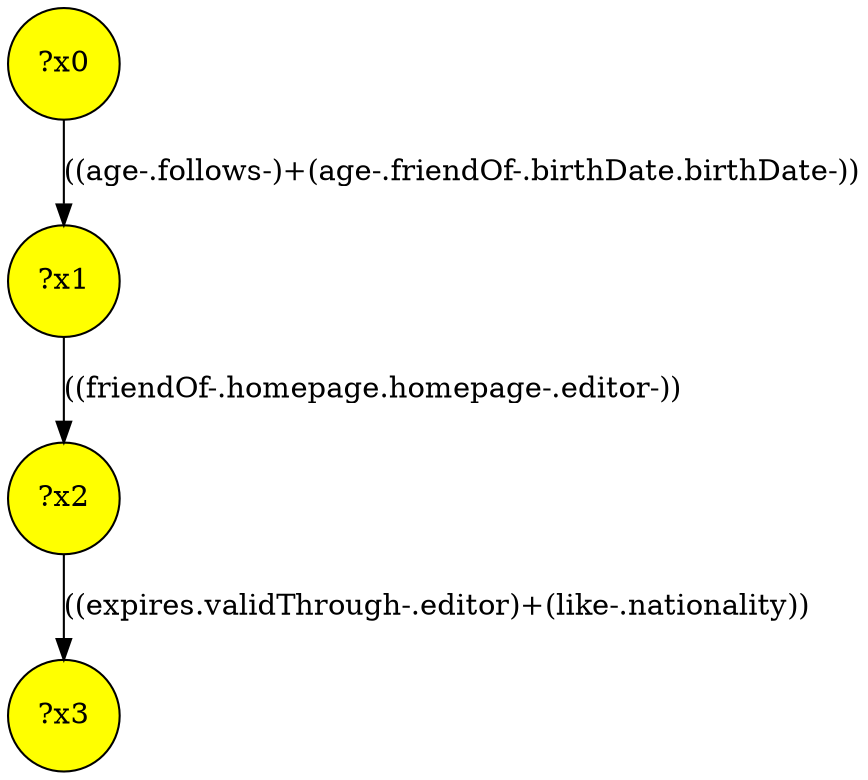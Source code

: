 digraph g {
	x2 [fillcolor="yellow", style="filled," shape=circle, label="?x2"];
	x1 [fillcolor="yellow", style="filled," shape=circle, label="?x1"];
	x3 [fillcolor="yellow", style="filled," shape=circle, label="?x3"];
	x0 [fillcolor="yellow", style="filled," shape=circle, label="?x0"];
	x0 -> x1 [label="((age-.follows-)+(age-.friendOf-.birthDate.birthDate-))"];
	x1 -> x2 [label="((friendOf-.homepage.homepage-.editor-))"];
	x2 -> x3 [label="((expires.validThrough-.editor)+(like-.nationality))"];
}
